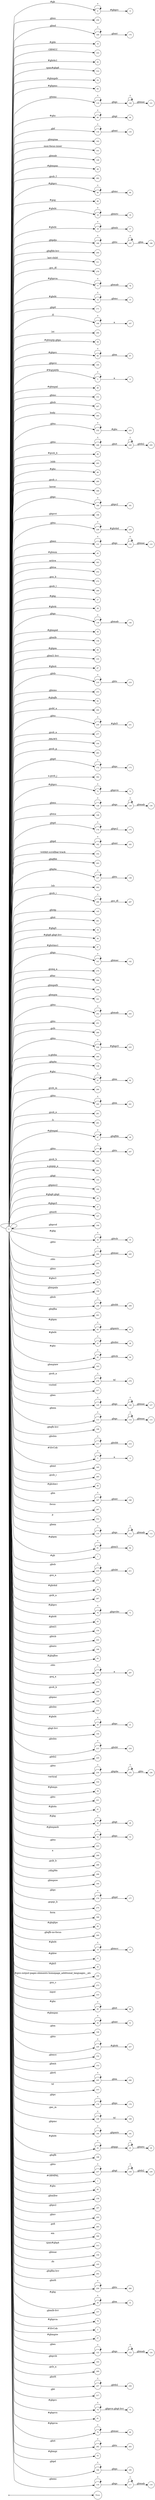 digraph NFA {
  rankdir=LR;
  node [shape=circle, fontsize=10];
  __start [shape=point, label=""];
  __start -> None;
  8 [label="8"];
  256 [label="256"];
  175 [label="175"];
  169 [label="169"];
  10 [label="10"];
  103 [label="103"];
  42 [label="42"];
  120 [label="120"];
  260 [label="260"];
  142 [label="142"];
  314 [label="314"];
  54 [label="54"];
  238 [label="238"];
  65 [label="65"];
  119 [label="119"];
  89 [label="89"];
  134 [label="134"];
  162 [label="162"];
  101 [label="101"];
  149 [label="149"];
  49 [label="49"];
  282 [label="282"];
  219 [label="219"];
  80 [label="80"];
  68 [label="68"];
  98 [label="98"];
  168 [label="168"];
  18 [label="18"];
  16 [label="16"];
  186 [label="186"];
  204 [label="204"];
  311 [label="311"];
  181 [label="181"];
  276 [label="276"];
  247 [label="247"];
  77 [label="77"];
  12 [label="12"];
  171 [label="171"];
  130 [label="130"];
  106 [label="106"];
  135 [label="135"];
  294 [label="294"];
  58 [label="58"];
  66 [label="66"];
  195 [label="195"];
  5 [label="5"];
  46 [label="46"];
  151 [label="151"];
  207 [label="207"];
  305 [label="305"];
  185 [label="185"];
  115 [label="115"];
  232 [label="232"];
  235 [label="235"];
  248 [label="248"];
  73 [label="73"];
  99 [label="99"];
  241 [label="241"];
  170 [label="170"];
  293 [label="293"];
  88 [label="88"];
  280 [label="280"];
  309 [label="309"];
  180 [label="180"];
  196 [label="196"];
  228 [label="228"];
  131 [label="131"];
  45 [label="45"];
  303 [label="303"];
  245 [label="245"];
  252 [label="252"];
  272 [label="272"];
  289 [label="289"];
  27 [label="27"];
  38 [label="38"];
  139 [label="139"];
  56 [label="56"];
  156 [label="156"];
  179 [label="179"];
  183 [label="183"];
  60 [label="60"];
  13 [label="13"];
  155 [label="155"];
  17 [label="17"];
  0 [label="0"];
  21 [label="21"];
  118 [label="118"];
  107 [label="107"];
  87 [label="87"];
  126 [label="126"];
  218 [label="218"];
  253 [label="253"];
  51 [label="51"];
  82 [label="82"];
  258 [label="258"];
  264 [label="264"];
  230 [label="230"];
  277 [label="277"];
  104 [label="104"];
  283 [label="283"];
  172 [label="172"];
  109 [label="109"];
  302 [label="302"];
  72 [label="72"];
  206 [label="206"];
  128 [label="128"];
  148 [label="148"];
  174 [label="174"];
  182 [label="182"];
  102 [label="102"];
  140 [label="140"];
  203 [label="203"];
  137 [label="137"];
  292 [label="292"];
  69 [label="69"];
  229 [label="229"];
  286 [label="286"];
  4 [label="4"];
  67 [label="67"];
  145 [label="145"];
  225 [label="225"];
  261 [label="261"];
  34 [label="34"];
  36 [label="36"];
  97 [label="97"];
  132 [label="132"];
  133 [label="133"];
  141 [label="141"];
  270 [label="270"];
  304 [label="304"];
  160 [label="160"];
  161 [label="161"];
  242 [label="242"];
  48 [label="48"];
  92 [label="92"];
  94 [label="94"];
  24 [label="24"];
  251 [label="251"];
  266 [label="266"];
  78 [label="78"];
  114 [label="114"];
  287 [label="287"];
  224 [label="224"];
  300 [label="300"];
  136 [label="136"];
  91 [label="91"];
  290 [label="290"];
  240 [label="240"];
  62 [label="62"];
  281 [label="281"];
  291 [label="291"];
  47 [label="47"];
  138 [label="138"];
  209 [label="209"];
  53 [label="53"];
  246 [label="246"];
  284 [label="284"];
  301 [label="301"];
  143 [label="143"];
  192 [label="192"];
  35 [label="35"];
  37 [label="37"];
  9 [label="9"];
  147 [label="147"];
  214 [label="214"];
  26 [label="26"];
  194 [label="194"];
  227 [label="227"];
  32 [label="32"];
  244 [label="244"];
  295 [label="295"];
  254 [label="254"];
  86 [label="86"];
  173 [label="173"];
  297 [label="297"];
  159 [label="159"];
  177 [label="177"];
  208 [label="208"];
  201 [label="201"];
  63 [label="63"];
  25 [label="25"];
  93 [label="93"];
  163 [label="163"];
  278 [label="278"];
  317 [label="317"];
  125 [label="125"];
  113 [label="113"];
  199 [label="199"];
  213 [label="213"];
  3 [label="3"];
  165 [label="165"];
  285 [label="285"];
  40 [label="40"];
  211 [label="211"];
  167 [label="167"];
  307 [label="307"];
  117 [label="117"];
  312 [label="312"];
  233 [label="233"];
  263 [label="263"];
  111 [label="111"];
  110 [label="110"];
  61 [label="61"];
  250 [label="250"];
  71 [label="71"];
  7 [label="7"];
  210 [label="210"];
  271 [label="271"];
  39 [label="39"];
  267 [label="267"];
  70 [label="70"];
  127 [label="127"];
  43 [label="43"];
  154 [label="154"];
  222 [label="222"];
  112 [label="112"];
  166 [label="166"];
  83 [label="83"];
  296 [label="296"];
  275 [label="275"];
  288 [label="288"];
  189 [label="189"];
  212 [label="212"];
  20 [label="20"];
  144 [label="144"];
  215 [label="215"];
  15 [label="15"];
  220 [label="220"];
  234 [label="234"];
  316 [label="316"];
  124 [label="124"];
  216 [label="216"];
  59 [label="59"];
  221 [label="221"];
  41 [label="41"];
  28 [label="28"];
  187 [label="187"];
  52 [label="52"];
  223 [label="223"];
  299 [label="299"];
  268 [label="268"];
  298 [label="298"];
  164 [label="164"];
  176 [label="176"];
  274 [label="274"];
  243 [label="243"];
  308 [label="308"];
  84 [label="84"];
  200 [label="200"];
  14 [label="14"];
  11 [label="11"];
  44 [label="44"];
  100 [label="100"];
  273 [label="273"];
  231 [label="231"];
  310 [label="310"];
  95 [label="95"];
  279 [label="279"];
  123 [label="123"];
  50 [label="50"];
  146 [label="146"];
  226 [label="226"];
  6 [label="6"];
  152 [label="152"];
  153 [label="153"];
  205 [label="205"];
  315 [label="315"];
  178 [label="178"];
  108 [label="108"];
  190 [label="190"];
  31 [label="31"];
  64 [label="64"];
  22 [label="22"];
  198 [label="198"];
  236 [label="236"];
  121 [label="121"];
  237 [label="237"];
  1 [label="1"];
  23 [label="23"];
  85 [label="85"];
  96 [label="96"];
  158 [label="158"];
  197 [label="197"];
  255 [label="255"];
  265 [label="265"];
  306 [label="306"];
  313 [label="313"];
  150 [label="150"];
  105 [label="105"];
  19 [label="19"];
  202 [label="202"];
  259 [label="259"];
  30 [label="30"];
  75 [label="75"];
  157 [label="157"];
  76 [label="76"];
  188 [label="188"];
  2 [label="2"];
  57 [label="57"];
  122 [label="122"];
  191 [label="191"];
  193 [label="193"];
  239 [label="239"];
  269 [label="269"];
  257 [label="257"];
  29 [label="29"];
  217 [label="217"];
  74 [label="74"];
  90 [label="90"];
  81 [label="81"];
  79 [label="79"];
  129 [label="129"];
  249 [label="249"];
  262 [label="262"];
  55 [label="55"];
  33 [label="33"];
  184 [label="184"];
  116 [label="116"];
  { node [shape=doublecircle]; 1 2 4 6 7 9 10 11 13 15 17 19 21 24 26 27 29 31 33 34 35 36 37 38 39 40 41 42 43 44 45 46 48 49 51 53 54 55 56 57 58 59 60 62 64 65 67 69 71 73 75 76 78 80 81 82 83 84 85 86 87 88 90 92 94 96 97 98 99 100 101 102 103 104 105 107 109 112 115 118 121 124 127 130 133 135 136 138 140 142 143 144 145 146 147 148 149 150 151 152 153 154 155 156 157 158 159 160 161 162 163 164 165 166 168 170 171 173 175 177 179 181 183 185 188 189 191 192 193 194 195 196 197 198 199 200 201 202 203 204 206 207 209 211 212 214 216 217 219 220 221 222 223 225 227 229 231 233 236 239 241 243 245 247 250 251 252 253 254 255 256 258 260 261 263 264 265 266 267 268 269 270 271 272 273 274 275 276 277 279 280 281 282 283 284 285 287 288 289 290 291 292 293 294 295 297 298 299 300 301 302 303 304 305 306 307 308 309 310 311 312 313 314 315 316 317 }
  0 -> 0 [label="*"];
  0 -> 1 [label="#GBMPAL"];
  0 -> 2 [label="#SIvCob"];
  0 -> 3 [label="#SIvCob"];
  3 -> 3 [label="*"];
  3 -> 4 [label="a"];
  0 -> 5 [label="#WqQANb"];
  5 -> 5 [label="*"];
  5 -> 6 [label="a"];
  0 -> 7 [label="#gb"];
  0 -> 8 [label="#gb"];
  8 -> 8 [label="*"];
  8 -> 9 [label="#gbprc"];
  0 -> 10 [label="#gbb"];
  0 -> 11 [label="#gbbw"];
  0 -> 12 [label="#gbd4"];
  12 -> 12 [label="*"];
  12 -> 13 [label=".gbmc"];
  0 -> 14 [label="#gbd4"];
  14 -> 14 [label="*"];
  14 -> 15 [label=".gbmcc"];
  0 -> 16 [label="#gbd4"];
  16 -> 16 [label="*"];
  16 -> 17 [label=".gbmh"];
  0 -> 18 [label="#gbd4"];
  18 -> 18 [label="*"];
  18 -> 19 [label=".gbmtc"];
  0 -> 20 [label="#gbd4"];
  20 -> 20 [label="*"];
  20 -> 21 [label=".gbpc"];
  0 -> 22 [label="#gbd4"];
  22 -> 22 [label="*"];
  22 -> 23 [label=".gbpgs"];
  23 -> 23 [label="*"];
  23 -> 24 [label=".gbmtc"];
  0 -> 25 [label="#gbd4"];
  25 -> 25 [label="*"];
  25 -> 26 [label=".gbsbic"];
  0 -> 27 [label="#gbg"];
  0 -> 28 [label="#gbg"];
  28 -> 28 [label="*"];
  28 -> 29 [label=".gbgt"];
  0 -> 30 [label="#gbg"];
  30 -> 30 [label="*"];
  30 -> 31 [label=".gbm"];
  0 -> 32 [label="#gbg"];
  32 -> 32 [label="*"];
  32 -> 33 [label=".gbtcb"];
  0 -> 34 [label="#gbg5"];
  0 -> 35 [label="#gbg6.gbgt"];
  0 -> 36 [label="#gbg6.gbgt-hvr"];
  0 -> 37 [label="#gbgs5"];
  0 -> 38 [label="#gbi4i"];
  0 -> 39 [label="#gbi4id"];
  0 -> 40 [label="#gbi4m1"];
  0 -> 41 [label="#gbi4s"];
  0 -> 42 [label="#gbi4s1"];
  0 -> 43 [label="#gbi4t"];
  0 -> 44 [label="#gbi5"];
  0 -> 45 [label="#gbmm"];
  0 -> 46 [label="#gbmpal"];
  0 -> 47 [label="#gbmpal"];
  47 -> 47 [label="*"];
  47 -> 48 [label=".gbqfbb"];
  0 -> 49 [label="#gbmpas"];
  0 -> 50 [label="#gbmpas"];
  50 -> 50 [label="*"];
  50 -> 51 [label=".gbmt"];
  0 -> 52 [label="#gbmpasb"];
  52 -> 52 [label="*"];
  52 -> 53 [label=".gbps"];
  0 -> 54 [label="#gbmpdv"];
  0 -> 55 [label="#gbmpi"];
  0 -> 56 [label="#gbmpid"];
  0 -> 57 [label="#gbmpiw"];
  0 -> 58 [label="#gbmplp.gbps"];
  0 -> 59 [label="#gbmps"];
  0 -> 60 [label="#gbpm"];
  0 -> 61 [label="#gbpm"];
  61 -> 61 [label="*"];
  61 -> 62 [label=".gbml1"];
  0 -> 63 [label="#gbpm"];
  63 -> 63 [label="*"];
  63 -> 64 [label=".gbpmtc"];
  0 -> 65 [label="#gbpms"];
  0 -> 66 [label="#gbprc"];
  66 -> 66 [label="*"];
  66 -> 67 [label=".gbm"];
  0 -> 68 [label="#gbprc"];
  68 -> 68 [label="*"];
  68 -> 69 [label=".gbmc"];
  0 -> 70 [label="#gbprc"];
  70 -> 70 [label="*"];
  70 -> 71 [label=".gbprcbc"];
  0 -> 72 [label="#gbprc"];
  72 -> 72 [label="*"];
  72 -> 73 [label=".gbprcx"];
  0 -> 74 [label="#gbprc"];
  74 -> 74 [label="*"];
  74 -> 75 [label=".gbprcx.gbgt-hvr"];
  0 -> 76 [label="#gbprca"];
  0 -> 77 [label="#gbprca"];
  77 -> 77 [label="*"];
  77 -> 78 [label=".gbmab"];
  0 -> 79 [label="#gbprca"];
  79 -> 79 [label="*"];
  79 -> 80 [label=".gbmac"];
  0 -> 81 [label="#gbprcs"];
  0 -> 82 [label="#gbqfb"];
  0 -> 83 [label="#gbqfbw"];
  0 -> 84 [label="#gbqfqw"];
  0 -> 85 [label="#gbs"];
  0 -> 86 [label="#gbx3"];
  0 -> 87 [label="#gbx4"];
  0 -> 88 [label="#gbz"];
  0 -> 89 [label="#gbz"];
  89 -> 89 [label="*"];
  89 -> 90 [label=".gbgt"];
  0 -> 91 [label="#gbz"];
  91 -> 91 [label="*"];
  91 -> 92 [label=".gbm"];
  0 -> 93 [label="#gbz"];
  93 -> 93 [label="*"];
  93 -> 94 [label=".gbtcb"];
  0 -> 95 [label="#gbz"];
  95 -> 95 [label="*"];
  95 -> 96 [label=".gbzt"];
  0 -> 97 [label="#gbztms1"];
  0 -> 98 [label="#gog"];
  0 -> 99 [label="#gssb_b"];
  0 -> 100 [label="#gws-output-pages-elements-homepage_additional_languages__als"];
  0 -> 101 [label="-moz-focus-inner"];
  0 -> 102 [label="-webkit-scrollbar-track"];
  0 -> 103 [label=".GBMCC"];
  0 -> 104 [label=".H6sW5"];
  0 -> 105 [label=".ds"];
  0 -> 106 [label=".fl"];
  106 -> 106 [label="*"];
  106 -> 107 [label="a"];
  0 -> 108 [label=".gac_m"];
  108 -> 108 [label="*"];
  108 -> 109 [label="td"];
  0 -> 110 [label=".gbem"];
  110 -> 110 [label="*"];
  110 -> 111 [label=".gbgs"];
  111 -> 111 [label="*"];
  111 -> 112 [label=".gbmab"];
  0 -> 113 [label=".gbem"];
  113 -> 113 [label="*"];
  113 -> 114 [label=".gbgs"];
  114 -> 114 [label="*"];
  114 -> 115 [label=".gbmac"];
  0 -> 116 [label=".gbemi"];
  116 -> 116 [label="*"];
  116 -> 117 [label=".gbgs"];
  117 -> 117 [label="*"];
  117 -> 118 [label=".gbmab"];
  0 -> 119 [label=".gbemi"];
  119 -> 119 [label="*"];
  119 -> 120 [label=".gbgs"];
  120 -> 120 [label="*"];
  120 -> 121 [label=".gbmac"];
  0 -> 122 [label=".gbes"];
  122 -> 122 [label="*"];
  122 -> 123 [label=".gbgs"];
  123 -> 123 [label="*"];
  123 -> 124 [label=".gbmab"];
  0 -> 125 [label=".gbes"];
  125 -> 125 [label="*"];
  125 -> 126 [label=".gbgs"];
  126 -> 126 [label="*"];
  126 -> 127 [label=".gbmac"];
  0 -> 128 [label=".gbesi"];
  128 -> 128 [label="*"];
  128 -> 129 [label=".gbgs"];
  129 -> 129 [label="*"];
  129 -> 130 [label=".gbmab"];
  0 -> 131 [label=".gbesi"];
  131 -> 131 [label="*"];
  131 -> 132 [label=".gbgs"];
  132 -> 132 [label="*"];
  132 -> 133 [label=".gbmac"];
  0 -> 134 [label=".gbf"];
  134 -> 134 [label="*"];
  134 -> 135 [label=".gbmt"];
  0 -> 136 [label=".gbg4a"];
  0 -> 137 [label=".gbg4a"];
  137 -> 137 [label="*"];
  137 -> 138 [label=".gbts"];
  0 -> 139 [label=".gbgs"];
  139 -> 139 [label="*"];
  139 -> 140 [label=".gbmab"];
  0 -> 141 [label=".gbgs"];
  141 -> 141 [label="*"];
  141 -> 142 [label=".gbmac"];
  0 -> 143 [label=".gbgt"];
  0 -> 144 [label=".gbgt-hvr"];
  0 -> 145 [label=".gbi4p"];
  0 -> 146 [label=".gbm"];
  0 -> 147 [label=".gbm0l"];
  0 -> 148 [label=".gbma"];
  0 -> 149 [label=".gbmab"];
  0 -> 150 [label=".gbmac"];
  0 -> 151 [label=".gbmc"];
  0 -> 152 [label=".gbmcc"];
  0 -> 153 [label=".gbmh"];
  0 -> 154 [label=".gbml1"];
  0 -> 155 [label=".gbml1-hvr"];
  0 -> 156 [label=".gbmlb"];
  0 -> 157 [label=".gbmlb-hvr"];
  0 -> 158 [label=".gbmlbw"];
  0 -> 159 [label=".gbmpala"];
  0 -> 160 [label=".gbmpalb"];
  0 -> 161 [label=".gbmpia"];
  0 -> 162 [label=".gbmpiaa"];
  0 -> 163 [label=".gbmpiaw"];
  0 -> 164 [label=".gbmpnw"];
  0 -> 165 [label=".gbmt"];
  0 -> 166 [label=".gbmtc"];
  0 -> 167 [label=".gbn"];
  167 -> 167 [label="*"];
  167 -> 168 [label=".gbmt"];
  0 -> 169 [label=".gbnd"];
  169 -> 169 [label="*"];
  169 -> 170 [label=".gbmt"];
  0 -> 171 [label=".gbp0"];
  0 -> 172 [label=".gbp0"];
  172 -> 172 [label="*"];
  172 -> 173 [label=".gbps"];
  0 -> 174 [label=".gbp0"];
  174 -> 174 [label="*"];
  174 -> 175 [label=".gbps2"];
  0 -> 176 [label=".gbpc"];
  176 -> 176 [label="*"];
  176 -> 177 [label=".gbpd"];
  0 -> 178 [label=".gbpc"];
  178 -> 178 [label="*"];
  178 -> 179 [label=".gbps"];
  0 -> 180 [label=".gbpc"];
  180 -> 180 [label="*"];
  180 -> 181 [label=".gbps2"];
  0 -> 182 [label=".gbpd"];
  182 -> 182 [label="*"];
  182 -> 183 [label=".gbmt"];
  0 -> 184 [label=".gbpd"];
  184 -> 184 [label="*"];
  184 -> 185 [label=".gbps"];
  0 -> 186 [label=".gbpdjs"];
  186 -> 186 [label="*"];
  186 -> 187 [label=".gbto"];
  187 -> 187 [label="*"];
  187 -> 188 [label=".gbm"];
  0 -> 189 [label=".gbpmc"];
  0 -> 190 [label=".gbpmc"];
  190 -> 190 [label="*"];
  190 -> 191 [label=".gbpmtc"];
  0 -> 192 [label=".gbpms2"];
  0 -> 193 [label=".gbprcb"];
  0 -> 194 [label=".gbprcd"];
  0 -> 195 [label=".gbprci"];
  0 -> 196 [label=".gbprct"];
  0 -> 197 [label=".gbps2"];
  0 -> 198 [label=".gbqfb"];
  0 -> 199 [label=".gbqfb-hvr"];
  0 -> 200 [label=".gbqfb-no-focus"];
  0 -> 201 [label=".gbqfba"];
  0 -> 202 [label=".gbqfba-hvr"];
  0 -> 203 [label=".gbqfbb"];
  0 -> 204 [label=".gbqfbb-hvr"];
  0 -> 205 [label=".gbrtl"];
  205 -> 205 [label="*"];
  205 -> 206 [label=".gbm"];
  0 -> 207 [label=".gbsb"];
  0 -> 208 [label=".gbsb"];
  208 -> 208 [label="*"];
  208 -> 209 [label=".gbsbb"];
  0 -> 210 [label=".gbsb"];
  210 -> 210 [label="*"];
  210 -> 211 [label=".gbsbt"];
  0 -> 212 [label=".gbsbic"];
  0 -> 213 [label=".gbsbis"];
  213 -> 213 [label="*"];
  213 -> 214 [label=".gbsbb"];
  0 -> 215 [label=".gbsbis"];
  215 -> 215 [label="*"];
  215 -> 216 [label=".gbsbt"];
  0 -> 217 [label=".gbt"];
  0 -> 218 [label=".gbtb"];
  218 -> 218 [label="*"];
  218 -> 219 [label=".gbts"];
  0 -> 220 [label=".gbtb2"];
  0 -> 221 [label=".gbtc"];
  0 -> 222 [label=".gbtcb"];
  0 -> 223 [label=".gbto"];
  0 -> 224 [label=".gbto"];
  224 -> 224 [label="*"];
  224 -> 225 [label="#gbgs5"];
  0 -> 226 [label=".gbto"];
  226 -> 226 [label="*"];
  226 -> 227 [label="#gbi4i"];
  0 -> 228 [label=".gbto"];
  228 -> 228 [label="*"];
  228 -> 229 [label="#gbi4id"];
  0 -> 230 [label=".gbto"];
  230 -> 230 [label="*"];
  230 -> 231 [label="#gbi5"];
  0 -> 232 [label=".gbto"];
  232 -> 232 [label="*"];
  232 -> 233 [label="#gbs"];
  0 -> 234 [label=".gbto"];
  234 -> 234 [label="*"];
  234 -> 235 [label=".gbg4a"];
  235 -> 235 [label="*"];
  235 -> 236 [label=".gbts"];
  0 -> 237 [label=".gbto"];
  237 -> 237 [label="*"];
  237 -> 238 [label=".gbgt"];
  238 -> 238 [label="*"];
  238 -> 239 [label=".gbtb2"];
  0 -> 240 [label=".gbto"];
  240 -> 240 [label="*"];
  240 -> 241 [label=".gbm"];
  0 -> 242 [label=".gbto"];
  242 -> 242 [label="*"];
  242 -> 243 [label=".gbmab"];
  0 -> 244 [label=".gbto"];
  244 -> 244 [label="*"];
  244 -> 245 [label=".gbmac"];
  0 -> 246 [label=".gbto"];
  246 -> 246 [label="*"];
  246 -> 247 [label=".gbts"];
  0 -> 248 [label=".gbto"];
  248 -> 248 [label="*"];
  248 -> 249 [label=".gbzt"];
  249 -> 249 [label="*"];
  249 -> 250 [label=".gbtb2"];
  0 -> 251 [label=".gbts"];
  0 -> 252 [label=".gbtsa"];
  0 -> 253 [label=".gbxms"];
  0 -> 254 [label=".gbxo"];
  0 -> 255 [label=".gbxv"];
  0 -> 256 [label=".gbxx"];
  0 -> 257 [label=".gbz0l"];
  257 -> 257 [label="*"];
  257 -> 258 [label=".gbtb2"];
  0 -> 259 [label=".gbz0l"];
  259 -> 259 [label="*"];
  259 -> 260 [label=".gbts"];
  0 -> 261 [label=".gbzt"];
  0 -> 262 [label=".gbzt"];
  262 -> 262 [label="*"];
  262 -> 263 [label=".gbts"];
  0 -> 264 [label=".gsdd_a"];
  0 -> 265 [label=".gsfi"];
  0 -> 266 [label=".gsfs"];
  0 -> 267 [label=".gsib_a"];
  0 -> 268 [label=".gsib_b"];
  0 -> 269 [label=".gsls_a"];
  0 -> 270 [label=".gsmq_a"];
  0 -> 271 [label=".gsn_a"];
  0 -> 272 [label=".gsn_b"];
  0 -> 273 [label=".gsn_c"];
  0 -> 274 [label=".gspqs_b"];
  0 -> 275 [label=".gsq_a"];
  0 -> 276 [label=".gss_ifl"];
  0 -> 277 [label=".gssb_a"];
  0 -> 278 [label=".gssb_a"];
  278 -> 278 [label="*"];
  278 -> 279 [label="td"];
  0 -> 280 [label=".gssb_c"];
  0 -> 281 [label=".gssb_e"];
  0 -> 282 [label=".gssb_f"];
  0 -> 283 [label=".gssb_g"];
  0 -> 284 [label=".gssb_h"];
  0 -> 285 [label=".gssb_i"];
  0 -> 286 [label=".gssb_i"];
  286 -> 286 [label="*"];
  286 -> 287 [label=".gss_ifl"];
  0 -> 288 [label=".gssb_k"];
  0 -> 289 [label=".gssb_l"];
  0 -> 290 [label=".gssb_m"];
  0 -> 291 [label=".h"];
  0 -> 292 [label=".lsb"];
  0 -> 293 [label=".lsbb"];
  0 -> 294 [label=".lst"];
  0 -> 295 [label=".sblc"];
  0 -> 296 [label=".sblc"];
  296 -> 296 [label="*"];
  296 -> 297 [label="a"];
  0 -> 298 [label=".z4hgWe"];
  0 -> 299 [label="a"];
  0 -> 300 [label="a.gbiba"];
  0 -> 301 [label="a.gspqs_a"];
  0 -> 302 [label="a.gssb_j"];
  0 -> 303 [label="active"];
  0 -> 304 [label="after"];
  0 -> 305 [label="body"];
  0 -> 306 [label="em"];
  0 -> 307 [label="focus"];
  0 -> 308 [label="form"];
  0 -> 309 [label="hover"];
  0 -> 310 [label="input"];
  0 -> 311 [label="last-child"];
  0 -> 312 [label="p"];
  0 -> 313 [label="span#gbg4"];
  0 -> 314 [label="span#gbg6"];
  0 -> 315 [label="td"];
  0 -> 316 [label="vertical"];
  0 -> 317 [label="visited"];
}

